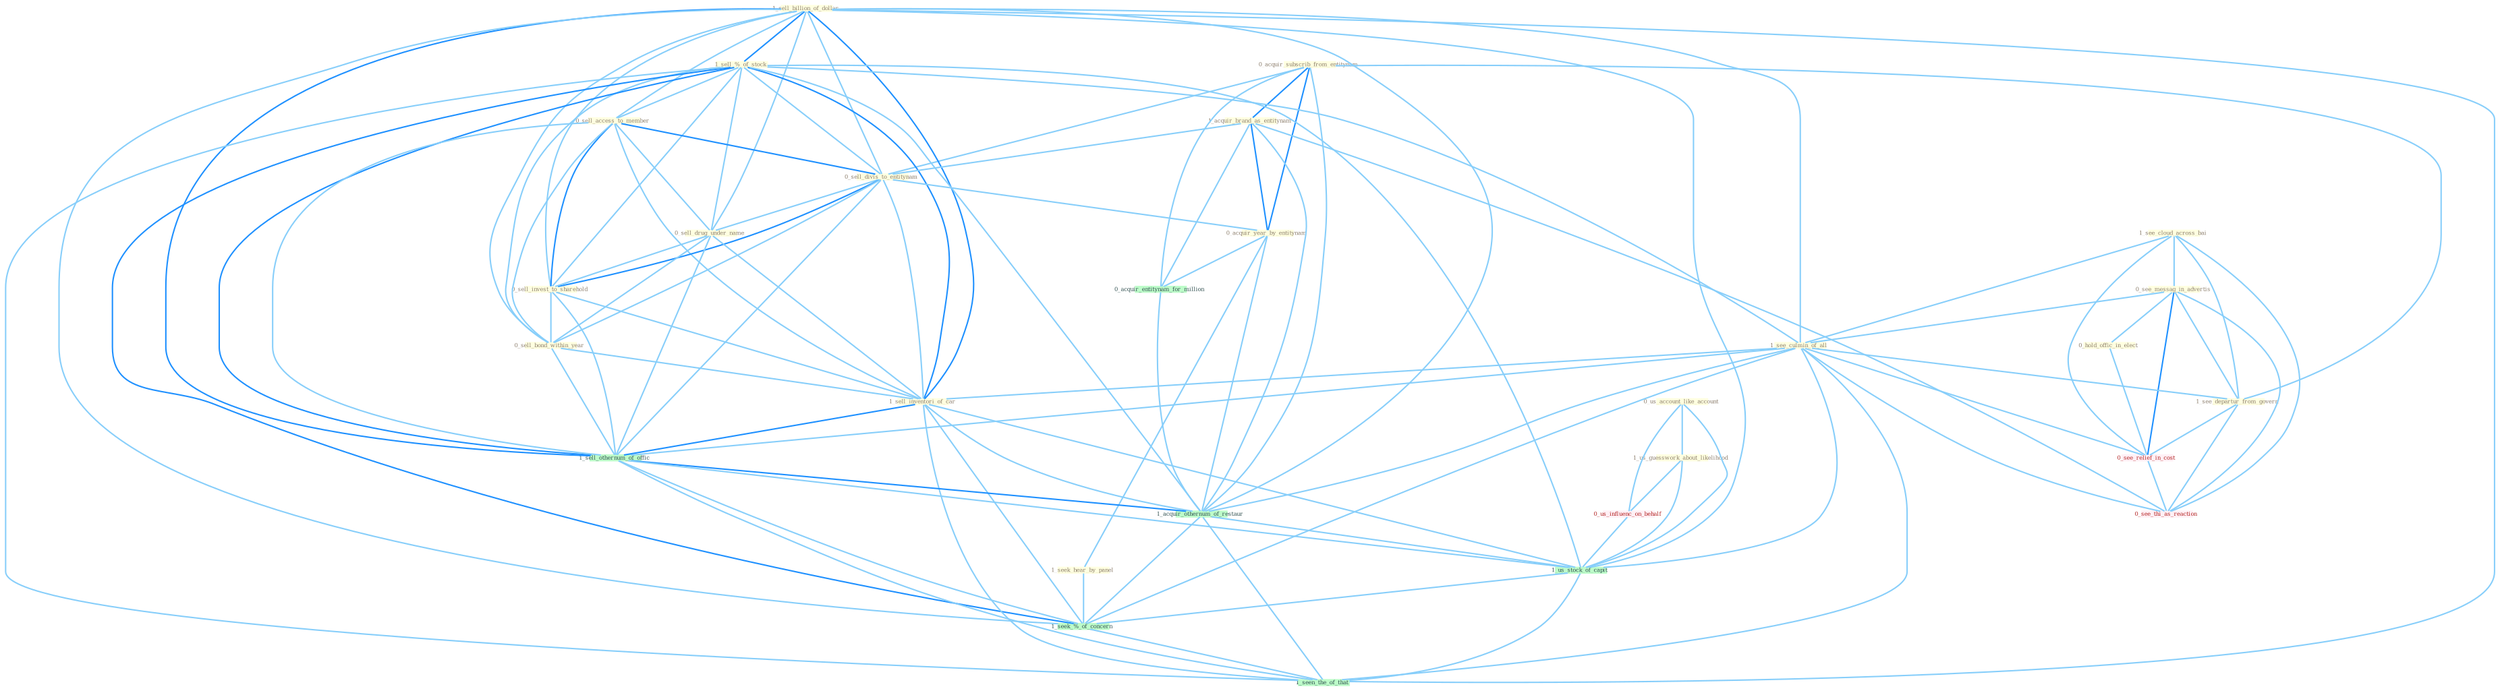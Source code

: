 Graph G{ 
    node
    [shape=polygon,style=filled,width=.5,height=.06,color="#BDFCC9",fixedsize=true,fontsize=4,
    fontcolor="#2f4f4f"];
    {node
    [color="#ffffe0", fontcolor="#8b7d6b"] "0_acquir_subscrib_from_entitynam " "1_sell_billion_of_dollar " "1_sell_%_of_stock " "0_sell_access_to_member " "0_us_account_like_account " "1_acquir_brand_as_entitynam " "0_sell_divis_to_entitynam " "1_see_cloud_across_bai " "0_see_messag_in_advertis " "0_acquir_year_by_entitynam " "1_see_culmin_of_all " "0_sell_drug_under_name " "0_hold_offic_in_elect " "0_sell_invest_to_sharehold " "1_see_departur_from_govern " "0_sell_bond_within_year " "1_sell_inventori_of_car " "1_seek_hear_by_panel " "1_us_guesswork_about_likelihood "}
{node [color="#fff0f5", fontcolor="#b22222"] "0_us_influenc_on_behalf " "0_see_relief_in_cost " "0_see_thi_as_reaction "}
edge [color="#B0E2FF"];

	"0_acquir_subscrib_from_entitynam " -- "1_acquir_brand_as_entitynam " [w="2", color="#1e90ff" , len=0.8];
	"0_acquir_subscrib_from_entitynam " -- "0_sell_divis_to_entitynam " [w="1", color="#87cefa" ];
	"0_acquir_subscrib_from_entitynam " -- "0_acquir_year_by_entitynam " [w="2", color="#1e90ff" , len=0.8];
	"0_acquir_subscrib_from_entitynam " -- "1_see_departur_from_govern " [w="1", color="#87cefa" ];
	"0_acquir_subscrib_from_entitynam " -- "0_acquir_entitynam_for_million " [w="1", color="#87cefa" ];
	"0_acquir_subscrib_from_entitynam " -- "1_acquir_othernum_of_restaur " [w="1", color="#87cefa" ];
	"1_sell_billion_of_dollar " -- "1_sell_%_of_stock " [w="2", color="#1e90ff" , len=0.8];
	"1_sell_billion_of_dollar " -- "0_sell_access_to_member " [w="1", color="#87cefa" ];
	"1_sell_billion_of_dollar " -- "0_sell_divis_to_entitynam " [w="1", color="#87cefa" ];
	"1_sell_billion_of_dollar " -- "1_see_culmin_of_all " [w="1", color="#87cefa" ];
	"1_sell_billion_of_dollar " -- "0_sell_drug_under_name " [w="1", color="#87cefa" ];
	"1_sell_billion_of_dollar " -- "0_sell_invest_to_sharehold " [w="1", color="#87cefa" ];
	"1_sell_billion_of_dollar " -- "0_sell_bond_within_year " [w="1", color="#87cefa" ];
	"1_sell_billion_of_dollar " -- "1_sell_inventori_of_car " [w="2", color="#1e90ff" , len=0.8];
	"1_sell_billion_of_dollar " -- "1_sell_othernum_of_offic " [w="2", color="#1e90ff" , len=0.8];
	"1_sell_billion_of_dollar " -- "1_acquir_othernum_of_restaur " [w="1", color="#87cefa" ];
	"1_sell_billion_of_dollar " -- "1_us_stock_of_capit " [w="1", color="#87cefa" ];
	"1_sell_billion_of_dollar " -- "1_seek_%_of_concern " [w="1", color="#87cefa" ];
	"1_sell_billion_of_dollar " -- "1_seen_the_of_that " [w="1", color="#87cefa" ];
	"1_sell_%_of_stock " -- "0_sell_access_to_member " [w="1", color="#87cefa" ];
	"1_sell_%_of_stock " -- "0_sell_divis_to_entitynam " [w="1", color="#87cefa" ];
	"1_sell_%_of_stock " -- "1_see_culmin_of_all " [w="1", color="#87cefa" ];
	"1_sell_%_of_stock " -- "0_sell_drug_under_name " [w="1", color="#87cefa" ];
	"1_sell_%_of_stock " -- "0_sell_invest_to_sharehold " [w="1", color="#87cefa" ];
	"1_sell_%_of_stock " -- "0_sell_bond_within_year " [w="1", color="#87cefa" ];
	"1_sell_%_of_stock " -- "1_sell_inventori_of_car " [w="2", color="#1e90ff" , len=0.8];
	"1_sell_%_of_stock " -- "1_sell_othernum_of_offic " [w="2", color="#1e90ff" , len=0.8];
	"1_sell_%_of_stock " -- "1_acquir_othernum_of_restaur " [w="1", color="#87cefa" ];
	"1_sell_%_of_stock " -- "1_us_stock_of_capit " [w="1", color="#87cefa" ];
	"1_sell_%_of_stock " -- "1_seek_%_of_concern " [w="2", color="#1e90ff" , len=0.8];
	"1_sell_%_of_stock " -- "1_seen_the_of_that " [w="1", color="#87cefa" ];
	"0_sell_access_to_member " -- "0_sell_divis_to_entitynam " [w="2", color="#1e90ff" , len=0.8];
	"0_sell_access_to_member " -- "0_sell_drug_under_name " [w="1", color="#87cefa" ];
	"0_sell_access_to_member " -- "0_sell_invest_to_sharehold " [w="2", color="#1e90ff" , len=0.8];
	"0_sell_access_to_member " -- "0_sell_bond_within_year " [w="1", color="#87cefa" ];
	"0_sell_access_to_member " -- "1_sell_inventori_of_car " [w="1", color="#87cefa" ];
	"0_sell_access_to_member " -- "1_sell_othernum_of_offic " [w="1", color="#87cefa" ];
	"0_us_account_like_account " -- "1_us_guesswork_about_likelihood " [w="1", color="#87cefa" ];
	"0_us_account_like_account " -- "0_us_influenc_on_behalf " [w="1", color="#87cefa" ];
	"0_us_account_like_account " -- "1_us_stock_of_capit " [w="1", color="#87cefa" ];
	"1_acquir_brand_as_entitynam " -- "0_sell_divis_to_entitynam " [w="1", color="#87cefa" ];
	"1_acquir_brand_as_entitynam " -- "0_acquir_year_by_entitynam " [w="2", color="#1e90ff" , len=0.8];
	"1_acquir_brand_as_entitynam " -- "0_acquir_entitynam_for_million " [w="1", color="#87cefa" ];
	"1_acquir_brand_as_entitynam " -- "0_see_thi_as_reaction " [w="1", color="#87cefa" ];
	"1_acquir_brand_as_entitynam " -- "1_acquir_othernum_of_restaur " [w="1", color="#87cefa" ];
	"0_sell_divis_to_entitynam " -- "0_acquir_year_by_entitynam " [w="1", color="#87cefa" ];
	"0_sell_divis_to_entitynam " -- "0_sell_drug_under_name " [w="1", color="#87cefa" ];
	"0_sell_divis_to_entitynam " -- "0_sell_invest_to_sharehold " [w="2", color="#1e90ff" , len=0.8];
	"0_sell_divis_to_entitynam " -- "0_sell_bond_within_year " [w="1", color="#87cefa" ];
	"0_sell_divis_to_entitynam " -- "1_sell_inventori_of_car " [w="1", color="#87cefa" ];
	"0_sell_divis_to_entitynam " -- "1_sell_othernum_of_offic " [w="1", color="#87cefa" ];
	"1_see_cloud_across_bai " -- "0_see_messag_in_advertis " [w="1", color="#87cefa" ];
	"1_see_cloud_across_bai " -- "1_see_culmin_of_all " [w="1", color="#87cefa" ];
	"1_see_cloud_across_bai " -- "1_see_departur_from_govern " [w="1", color="#87cefa" ];
	"1_see_cloud_across_bai " -- "0_see_relief_in_cost " [w="1", color="#87cefa" ];
	"1_see_cloud_across_bai " -- "0_see_thi_as_reaction " [w="1", color="#87cefa" ];
	"0_see_messag_in_advertis " -- "1_see_culmin_of_all " [w="1", color="#87cefa" ];
	"0_see_messag_in_advertis " -- "0_hold_offic_in_elect " [w="1", color="#87cefa" ];
	"0_see_messag_in_advertis " -- "1_see_departur_from_govern " [w="1", color="#87cefa" ];
	"0_see_messag_in_advertis " -- "0_see_relief_in_cost " [w="2", color="#1e90ff" , len=0.8];
	"0_see_messag_in_advertis " -- "0_see_thi_as_reaction " [w="1", color="#87cefa" ];
	"0_acquir_year_by_entitynam " -- "1_seek_hear_by_panel " [w="1", color="#87cefa" ];
	"0_acquir_year_by_entitynam " -- "0_acquir_entitynam_for_million " [w="1", color="#87cefa" ];
	"0_acquir_year_by_entitynam " -- "1_acquir_othernum_of_restaur " [w="1", color="#87cefa" ];
	"1_see_culmin_of_all " -- "1_see_departur_from_govern " [w="1", color="#87cefa" ];
	"1_see_culmin_of_all " -- "1_sell_inventori_of_car " [w="1", color="#87cefa" ];
	"1_see_culmin_of_all " -- "1_sell_othernum_of_offic " [w="1", color="#87cefa" ];
	"1_see_culmin_of_all " -- "0_see_relief_in_cost " [w="1", color="#87cefa" ];
	"1_see_culmin_of_all " -- "0_see_thi_as_reaction " [w="1", color="#87cefa" ];
	"1_see_culmin_of_all " -- "1_acquir_othernum_of_restaur " [w="1", color="#87cefa" ];
	"1_see_culmin_of_all " -- "1_us_stock_of_capit " [w="1", color="#87cefa" ];
	"1_see_culmin_of_all " -- "1_seek_%_of_concern " [w="1", color="#87cefa" ];
	"1_see_culmin_of_all " -- "1_seen_the_of_that " [w="1", color="#87cefa" ];
	"0_sell_drug_under_name " -- "0_sell_invest_to_sharehold " [w="1", color="#87cefa" ];
	"0_sell_drug_under_name " -- "0_sell_bond_within_year " [w="1", color="#87cefa" ];
	"0_sell_drug_under_name " -- "1_sell_inventori_of_car " [w="1", color="#87cefa" ];
	"0_sell_drug_under_name " -- "1_sell_othernum_of_offic " [w="1", color="#87cefa" ];
	"0_hold_offic_in_elect " -- "0_see_relief_in_cost " [w="1", color="#87cefa" ];
	"0_sell_invest_to_sharehold " -- "0_sell_bond_within_year " [w="1", color="#87cefa" ];
	"0_sell_invest_to_sharehold " -- "1_sell_inventori_of_car " [w="1", color="#87cefa" ];
	"0_sell_invest_to_sharehold " -- "1_sell_othernum_of_offic " [w="1", color="#87cefa" ];
	"1_see_departur_from_govern " -- "0_see_relief_in_cost " [w="1", color="#87cefa" ];
	"1_see_departur_from_govern " -- "0_see_thi_as_reaction " [w="1", color="#87cefa" ];
	"0_sell_bond_within_year " -- "1_sell_inventori_of_car " [w="1", color="#87cefa" ];
	"0_sell_bond_within_year " -- "1_sell_othernum_of_offic " [w="1", color="#87cefa" ];
	"1_sell_inventori_of_car " -- "1_sell_othernum_of_offic " [w="2", color="#1e90ff" , len=0.8];
	"1_sell_inventori_of_car " -- "1_acquir_othernum_of_restaur " [w="1", color="#87cefa" ];
	"1_sell_inventori_of_car " -- "1_us_stock_of_capit " [w="1", color="#87cefa" ];
	"1_sell_inventori_of_car " -- "1_seek_%_of_concern " [w="1", color="#87cefa" ];
	"1_sell_inventori_of_car " -- "1_seen_the_of_that " [w="1", color="#87cefa" ];
	"1_seek_hear_by_panel " -- "1_seek_%_of_concern " [w="1", color="#87cefa" ];
	"1_us_guesswork_about_likelihood " -- "0_us_influenc_on_behalf " [w="1", color="#87cefa" ];
	"1_us_guesswork_about_likelihood " -- "1_us_stock_of_capit " [w="1", color="#87cefa" ];
	"0_acquir_entitynam_for_million " -- "1_acquir_othernum_of_restaur " [w="1", color="#87cefa" ];
	"1_sell_othernum_of_offic " -- "1_acquir_othernum_of_restaur " [w="2", color="#1e90ff" , len=0.8];
	"1_sell_othernum_of_offic " -- "1_us_stock_of_capit " [w="1", color="#87cefa" ];
	"1_sell_othernum_of_offic " -- "1_seek_%_of_concern " [w="1", color="#87cefa" ];
	"1_sell_othernum_of_offic " -- "1_seen_the_of_that " [w="1", color="#87cefa" ];
	"0_us_influenc_on_behalf " -- "1_us_stock_of_capit " [w="1", color="#87cefa" ];
	"0_see_relief_in_cost " -- "0_see_thi_as_reaction " [w="1", color="#87cefa" ];
	"1_acquir_othernum_of_restaur " -- "1_us_stock_of_capit " [w="1", color="#87cefa" ];
	"1_acquir_othernum_of_restaur " -- "1_seek_%_of_concern " [w="1", color="#87cefa" ];
	"1_acquir_othernum_of_restaur " -- "1_seen_the_of_that " [w="1", color="#87cefa" ];
	"1_us_stock_of_capit " -- "1_seek_%_of_concern " [w="1", color="#87cefa" ];
	"1_us_stock_of_capit " -- "1_seen_the_of_that " [w="1", color="#87cefa" ];
	"1_seek_%_of_concern " -- "1_seen_the_of_that " [w="1", color="#87cefa" ];
}